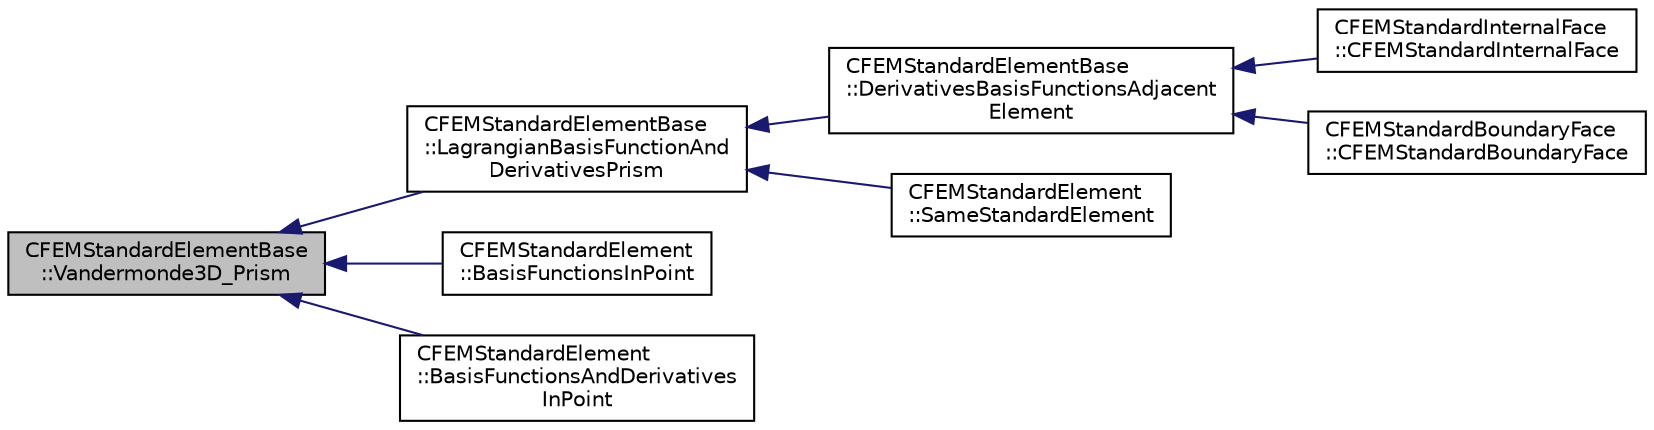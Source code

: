 digraph "CFEMStandardElementBase::Vandermonde3D_Prism"
{
  edge [fontname="Helvetica",fontsize="10",labelfontname="Helvetica",labelfontsize="10"];
  node [fontname="Helvetica",fontsize="10",shape=record];
  rankdir="LR";
  Node386 [label="CFEMStandardElementBase\l::Vandermonde3D_Prism",height=0.2,width=0.4,color="black", fillcolor="grey75", style="filled", fontcolor="black"];
  Node386 -> Node387 [dir="back",color="midnightblue",fontsize="10",style="solid",fontname="Helvetica"];
  Node387 [label="CFEMStandardElementBase\l::LagrangianBasisFunctionAnd\lDerivativesPrism",height=0.2,width=0.4,color="black", fillcolor="white", style="filled",URL="$class_c_f_e_m_standard_element_base.html#a7f8b3dd0dde419052b81e823d9f82de3",tooltip="Function, which determines the values of the Lagrangian interpolation functions and its derivatives i..."];
  Node387 -> Node388 [dir="back",color="midnightblue",fontsize="10",style="solid",fontname="Helvetica"];
  Node388 [label="CFEMStandardElementBase\l::DerivativesBasisFunctionsAdjacent\lElement",height=0.2,width=0.4,color="black", fillcolor="white", style="filled",URL="$class_c_f_e_m_standard_element_base.html#afb1cec3d091753fa80105767654594e4",tooltip="Function, which computes the values of the derivatives of the basis functions of the adjacent element..."];
  Node388 -> Node389 [dir="back",color="midnightblue",fontsize="10",style="solid",fontname="Helvetica"];
  Node389 [label="CFEMStandardInternalFace\l::CFEMStandardInternalFace",height=0.2,width=0.4,color="black", fillcolor="white", style="filled",URL="$class_c_f_e_m_standard_internal_face.html#a03fc34bc2e61074ab778a30b940fb634",tooltip="Alternative constructor. "];
  Node388 -> Node390 [dir="back",color="midnightblue",fontsize="10",style="solid",fontname="Helvetica"];
  Node390 [label="CFEMStandardBoundaryFace\l::CFEMStandardBoundaryFace",height=0.2,width=0.4,color="black", fillcolor="white", style="filled",URL="$class_c_f_e_m_standard_boundary_face.html#a5a92fa174c37322a3ebd640d12ab8b3b",tooltip="Alternative constructor. "];
  Node387 -> Node391 [dir="back",color="midnightblue",fontsize="10",style="solid",fontname="Helvetica"];
  Node391 [label="CFEMStandardElement\l::SameStandardElement",height=0.2,width=0.4,color="black", fillcolor="white", style="filled",URL="$class_c_f_e_m_standard_element.html#a81ce632b76ad1e704b34455809686b4f",tooltip="Function, which checks if the function arguments correspond to this standard element. "];
  Node386 -> Node392 [dir="back",color="midnightblue",fontsize="10",style="solid",fontname="Helvetica"];
  Node392 [label="CFEMStandardElement\l::BasisFunctionsInPoint",height=0.2,width=0.4,color="black", fillcolor="white", style="filled",URL="$class_c_f_e_m_standard_element.html#a7e662dc2ab1b4dc7a5b56cd70929af9d",tooltip="Function, which computes the Lagrangian basis functions for the given parametric coordinates. "];
  Node386 -> Node393 [dir="back",color="midnightblue",fontsize="10",style="solid",fontname="Helvetica"];
  Node393 [label="CFEMStandardElement\l::BasisFunctionsAndDerivatives\lInPoint",height=0.2,width=0.4,color="black", fillcolor="white", style="filled",URL="$class_c_f_e_m_standard_element.html#a0ce8e7aff7657aa636844f04bae3eac4",tooltip="Function, which computes the Lagrangian basis functions and its derivatives for the given parametric ..."];
}
